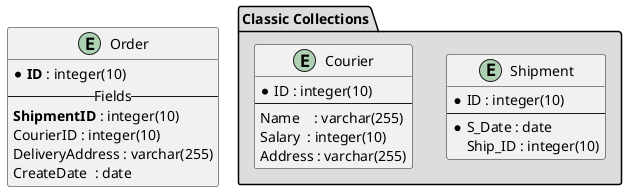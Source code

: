@startuml 

package "Classic Collections" #DDDDDD {

    entity "Shipment" as shipment {
        *ID : integer(10)
        --
        *S_Date : date
        Ship_ID : integer(10)
    }


    entity "Courier" as courier {
        *ID : integer(10)
        --
        Name    : varchar(255)
        Salary  : integer(10)
        Address : varchar(255)
    }

}

' Asterisks for PKs
' * **Primary Key**
' **Non-nullable**
' Nullable 

entity "Order" as order {
    * **ID** : integer(10)
    -- Fields --
    **ShipmentID** : integer(10)
    CourierID : integer(10)
    DeliveryAddress : varchar(255)
    CreateDate  : date
}

'entity "Order" as order {
'    *ID : integer(10)
'    --
'    ShipmentID : integer(10)
'    CourierID : integer(10)
'    DeliveryAddress : varchar(255)
'    CreateDate  : date
'    -----
'    -field1
'    #field2
'    __ PRIVATE __
'    ~method1()
'    +method2()
'    +void {abstract} start(int timeoutms)
'    +void {abstract} start(Duration timeout)
'}


@enduml
